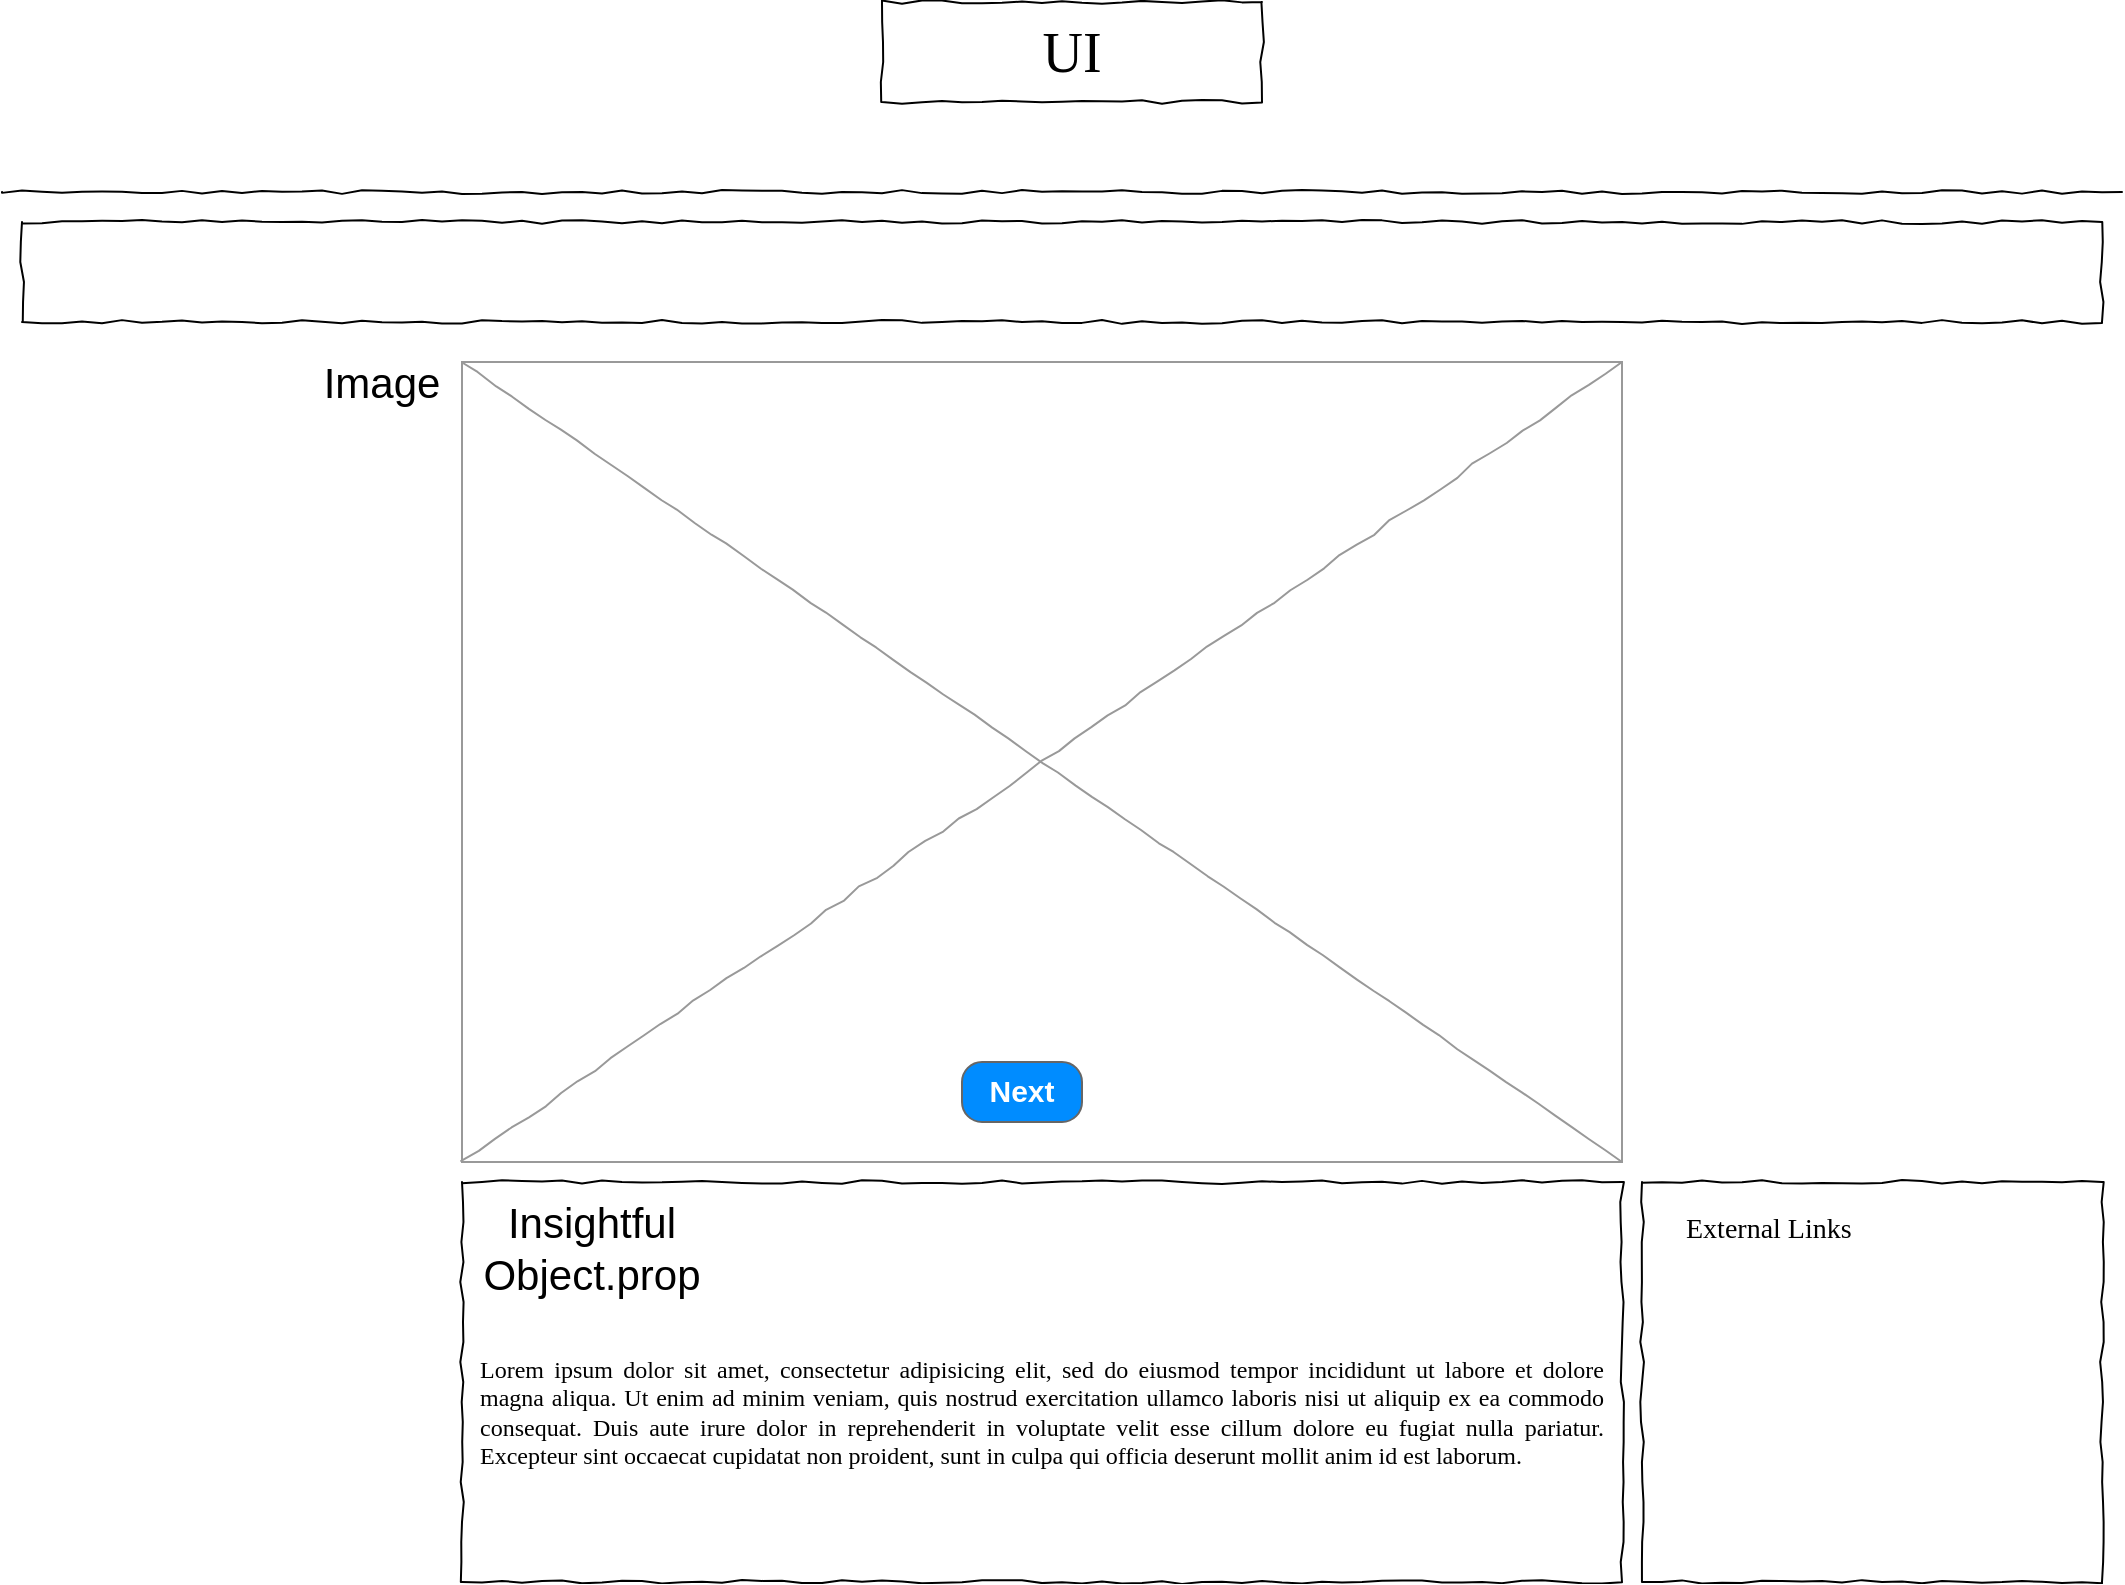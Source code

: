 <mxfile version="14.1.8" type="github" pages="4">
  <diagram name="Page-1" id="03018318-947c-dd8e-b7a3-06fadd420f32">
    <mxGraphModel dx="1639" dy="876" grid="1" gridSize="10" guides="1" tooltips="1" connect="1" arrows="1" fold="1" page="1" pageScale="1" pageWidth="1100" pageHeight="850" background="#ffffff" math="0" shadow="0">
      <root>
        <mxCell id="0" />
        <mxCell id="1" parent="0" />
        <mxCell id="677b7b8949515195-2" value="UI" style="whiteSpace=wrap;html=1;rounded=0;shadow=0;labelBackgroundColor=none;strokeWidth=1;fontFamily=Verdana;fontSize=28;align=center;comic=1;" parent="1" vertex="1">
          <mxGeometry x="460" y="50" width="190" height="50" as="geometry" />
        </mxCell>
        <mxCell id="677b7b8949515195-9" value="" style="line;strokeWidth=1;html=1;rounded=0;shadow=0;labelBackgroundColor=none;fillColor=none;fontFamily=Verdana;fontSize=14;fontColor=#000000;align=center;comic=1;" parent="1" vertex="1">
          <mxGeometry x="20" y="140" width="1060" height="10" as="geometry" />
        </mxCell>
        <mxCell id="677b7b8949515195-10" value="" style="whiteSpace=wrap;html=1;rounded=0;shadow=0;labelBackgroundColor=none;strokeWidth=1;fillColor=none;fontFamily=Verdana;fontSize=12;align=center;comic=1;" parent="1" vertex="1">
          <mxGeometry x="30" y="160" width="1040" height="50" as="geometry" />
        </mxCell>
        <mxCell id="677b7b8949515195-15" value="&lt;div style=&quot;text-align: justify&quot;&gt;&lt;span style=&quot;color: rgba(0 , 0 , 0 , 0) ; font-family: monospace ; font-size: 0px&quot;&gt;%3CmxGraphModel%3E%3Croot%3E%3CmxCell%20id%3D%220%22%2F%3E%3CmxCell%20id%3D%221%22%20parent%3D%220%22%2F%3E%3CmxCell%20id%3D%222%22%20value%3D%22Image%22%20style%3D%22text%3Bhtml%3D1%3BstrokeColor%3Dnone%3BfillColor%3Dnone%3Balign%3Dcenter%3BverticalAlign%3Dmiddle%3BwhiteSpace%3Dwrap%3Brounded%3D0%3BfontSize%3D21%3B%22%20vertex%3D%221%22%20parent%3D%221%22%3E%3CmxGeometry%20x%3D%22190%22%20y%3D%22230%22%20width%3D%2240%22%20height%3D%2220%22%20as%3D%22geometry%22%2F%3E%3C%2FmxCell%3E%3C%2Froot%3E%3C%2FmxGraphModel%3E&lt;/span&gt;&lt;span&gt;&lt;br&gt;&lt;/span&gt;&lt;/div&gt;&lt;div style=&quot;text-align: justify&quot;&gt;&lt;span&gt;&lt;br&gt;&lt;/span&gt;&lt;/div&gt;&lt;div style=&quot;text-align: justify&quot;&gt;&lt;span&gt;&lt;br&gt;&lt;/span&gt;&lt;/div&gt;&lt;div style=&quot;text-align: justify&quot;&gt;&lt;span&gt;&lt;br&gt;&lt;/span&gt;&lt;/div&gt;&lt;div style=&quot;text-align: justify&quot;&gt;&lt;span&gt;&lt;br&gt;&lt;/span&gt;&lt;/div&gt;&lt;div style=&quot;text-align: justify&quot;&gt;&lt;span&gt;Lorem ipsum dolor sit amet, consectetur adipisicing elit, sed do eiusmod tempor incididunt ut labore et dolore magna aliqua. Ut enim ad minim veniam, quis nostrud exercitation ullamco laboris nisi ut aliquip ex ea commodo consequat. Duis aute irure dolor in reprehenderit in voluptate velit esse cillum dolore eu fugiat nulla pariatur. Excepteur sint occaecat cupidatat non proident, sunt in culpa qui officia deserunt mollit anim id est laborum.&lt;/span&gt;&lt;/div&gt;" style="whiteSpace=wrap;html=1;rounded=0;shadow=0;labelBackgroundColor=none;strokeWidth=1;fillColor=none;fontFamily=Verdana;fontSize=12;align=center;verticalAlign=top;spacing=10;comic=1;" parent="1" vertex="1">
          <mxGeometry x="250" y="640" width="580" height="200" as="geometry" />
        </mxCell>
        <mxCell id="677b7b8949515195-16" value="" style="verticalLabelPosition=bottom;shadow=0;dashed=0;align=center;html=1;verticalAlign=top;strokeWidth=1;shape=mxgraph.mockup.graphics.simpleIcon;strokeColor=#999999;rounded=0;labelBackgroundColor=none;fontFamily=Verdana;fontSize=14;fontColor=#000000;comic=1;" parent="1" vertex="1">
          <mxGeometry x="250" y="230" width="580" height="400" as="geometry" />
        </mxCell>
        <mxCell id="677b7b8949515195-26" value="" style="whiteSpace=wrap;html=1;rounded=0;shadow=0;labelBackgroundColor=none;strokeWidth=1;fillColor=none;fontFamily=Verdana;fontSize=12;align=center;comic=1;" parent="1" vertex="1">
          <mxGeometry x="840" y="640" width="230" height="200" as="geometry" />
        </mxCell>
        <mxCell id="677b7b8949515195-42" value="External Links" style="text;html=1;points=[];align=left;verticalAlign=top;spacingTop=-4;fontSize=14;fontFamily=Verdana" parent="1" vertex="1">
          <mxGeometry x="860" y="653" width="170" height="20" as="geometry" />
        </mxCell>
        <mxCell id="4h4jctPzliOnnjx4pKhY-1" value="Image" style="text;html=1;strokeColor=none;fillColor=none;align=center;verticalAlign=middle;whiteSpace=wrap;rounded=0;fontSize=21;" vertex="1" parent="1">
          <mxGeometry x="190" y="230" width="40" height="20" as="geometry" />
        </mxCell>
        <mxCell id="4h4jctPzliOnnjx4pKhY-2" value="&lt;font style=&quot;font-size: 15px&quot;&gt;Next&lt;/font&gt;" style="strokeWidth=1;shadow=0;dashed=0;align=center;html=1;shape=mxgraph.mockup.buttons.button;strokeColor=#666666;fontColor=#ffffff;mainText=;buttonStyle=round;fontSize=17;fontStyle=1;fillColor=#008cff;whiteSpace=wrap;" vertex="1" parent="1">
          <mxGeometry x="500" y="580" width="60" height="30" as="geometry" />
        </mxCell>
        <mxCell id="4h4jctPzliOnnjx4pKhY-8" value="Insightful Object.prop" style="text;html=1;strokeColor=none;fillColor=none;align=center;verticalAlign=middle;whiteSpace=wrap;rounded=0;fontSize=21;" vertex="1" parent="1">
          <mxGeometry x="240" y="653" width="150" height="40" as="geometry" />
        </mxCell>
      </root>
    </mxGraphModel>
  </diagram>
  <diagram id="zmGmdxGS78DfiWs6E3hG" name="Page-2">
    <mxGraphModel dx="1639" dy="876" grid="1" gridSize="10" guides="1" tooltips="1" connect="1" arrows="1" fold="1" page="1" pageScale="1" pageWidth="827" pageHeight="1169" math="0" shadow="0">
      <root>
        <mxCell id="OkzMb20YwTvmT8Oa3cdr-0" />
        <mxCell id="OkzMb20YwTvmT8Oa3cdr-1" parent="OkzMb20YwTvmT8Oa3cdr-0" />
        <mxCell id="yHESbApCZMD7SywobxEk-0" value="" style="whiteSpace=wrap;html=1;rounded=0;shadow=0;labelBackgroundColor=none;strokeColor=#000000;strokeWidth=1;fillColor=none;fontFamily=Verdana;fontSize=12;fontColor=#000000;align=center;comic=1;" vertex="1" parent="OkzMb20YwTvmT8Oa3cdr-1">
          <mxGeometry x="100" y="120" width="1470" height="810" as="geometry" />
        </mxCell>
        <mxCell id="cEJlTuyYRtpYNmx6dZ6T-14" value="" style="whiteSpace=wrap;html=1;aspect=fixed;strokeWidth=4;fontSize=24;" vertex="1" parent="OkzMb20YwTvmT8Oa3cdr-1">
          <mxGeometry x="530" y="650" width="140" height="140" as="geometry" />
        </mxCell>
        <mxCell id="cEJlTuyYRtpYNmx6dZ6T-15" value="" style="whiteSpace=wrap;html=1;aspect=fixed;strokeWidth=4;fontSize=24;" vertex="1" parent="OkzMb20YwTvmT8Oa3cdr-1">
          <mxGeometry x="740" y="650" width="140" height="140" as="geometry" />
        </mxCell>
        <mxCell id="k2bR7vD0tmslMvNT1PfW-0" value="" style="rounded=1;whiteSpace=wrap;html=1;strokeWidth=4;fontSize=21;" vertex="1" parent="OkzMb20YwTvmT8Oa3cdr-1">
          <mxGeometry x="155" y="160" width="1335" height="720" as="geometry" />
        </mxCell>
        <mxCell id="cEJlTuyYRtpYNmx6dZ6T-4" value="" style="whiteSpace=wrap;html=1;aspect=fixed;strokeWidth=4;fontSize=24;verticalAlign=top;" vertex="1" parent="OkzMb20YwTvmT8Oa3cdr-1">
          <mxGeometry x="230" y="195" width="650" height="650" as="geometry" />
        </mxCell>
        <mxCell id="cEJlTuyYRtpYNmx6dZ6T-3" value="PhotoContainer" style="text;html=1;strokeColor=none;fillColor=none;align=center;verticalAlign=middle;whiteSpace=wrap;rounded=0;strokeWidth=4;fontStyle=1;fontSize=24;" vertex="1" parent="OkzMb20YwTvmT8Oa3cdr-1">
          <mxGeometry x="280" y="140" width="150" height="70" as="geometry" />
        </mxCell>
        <mxCell id="cEJlTuyYRtpYNmx6dZ6T-5" value="PhotoGrid" style="text;html=1;strokeColor=none;fillColor=none;align=center;verticalAlign=middle;whiteSpace=wrap;rounded=0;fontSize=24;fontStyle=1" vertex="1" parent="OkzMb20YwTvmT8Oa3cdr-1">
          <mxGeometry x="300" y="210" width="40" height="20" as="geometry" />
        </mxCell>
        <mxCell id="cEJlTuyYRtpYNmx6dZ6T-9" value="" style="whiteSpace=wrap;html=1;aspect=fixed;strokeWidth=4;fontSize=24;" vertex="1" parent="OkzMb20YwTvmT8Oa3cdr-1">
          <mxGeometry x="264" y="250" width="140" height="140" as="geometry" />
        </mxCell>
        <mxCell id="k2bR7vD0tmslMvNT1PfW-2" value="" style="whiteSpace=wrap;html=1;aspect=fixed;strokeWidth=4;fontSize=24;" vertex="1" parent="OkzMb20YwTvmT8Oa3cdr-1">
          <mxGeometry x="264" y="440" width="140" height="140" as="geometry" />
        </mxCell>
        <mxCell id="k2bR7vD0tmslMvNT1PfW-3" value="" style="whiteSpace=wrap;html=1;aspect=fixed;strokeWidth=4;fontSize=24;" vertex="1" parent="OkzMb20YwTvmT8Oa3cdr-1">
          <mxGeometry x="264" y="620" width="140" height="140" as="geometry" />
        </mxCell>
        <mxCell id="k2bR7vD0tmslMvNT1PfW-4" value="" style="whiteSpace=wrap;html=1;aspect=fixed;strokeWidth=4;fontSize=24;" vertex="1" parent="OkzMb20YwTvmT8Oa3cdr-1">
          <mxGeometry x="480" y="250" width="140" height="140" as="geometry" />
        </mxCell>
        <mxCell id="k2bR7vD0tmslMvNT1PfW-5" value="" style="whiteSpace=wrap;html=1;aspect=fixed;strokeWidth=4;fontSize=24;" vertex="1" parent="OkzMb20YwTvmT8Oa3cdr-1">
          <mxGeometry x="690" y="250" width="140" height="140" as="geometry" />
        </mxCell>
        <mxCell id="k2bR7vD0tmslMvNT1PfW-6" value="" style="whiteSpace=wrap;html=1;aspect=fixed;strokeWidth=4;fontSize=24;" vertex="1" parent="OkzMb20YwTvmT8Oa3cdr-1">
          <mxGeometry x="485" y="440" width="140" height="140" as="geometry" />
        </mxCell>
        <mxCell id="k2bR7vD0tmslMvNT1PfW-7" value="" style="whiteSpace=wrap;html=1;aspect=fixed;strokeWidth=4;fontSize=24;" vertex="1" parent="OkzMb20YwTvmT8Oa3cdr-1">
          <mxGeometry x="687" y="440" width="140" height="140" as="geometry" />
        </mxCell>
        <mxCell id="k2bR7vD0tmslMvNT1PfW-8" value="" style="whiteSpace=wrap;html=1;aspect=fixed;strokeWidth=4;fontSize=24;" vertex="1" parent="OkzMb20YwTvmT8Oa3cdr-1">
          <mxGeometry x="485" y="620" width="140" height="140" as="geometry" />
        </mxCell>
        <mxCell id="k2bR7vD0tmslMvNT1PfW-9" value="" style="whiteSpace=wrap;html=1;aspect=fixed;strokeWidth=4;fontSize=24;" vertex="1" parent="OkzMb20YwTvmT8Oa3cdr-1">
          <mxGeometry x="687" y="620" width="140" height="140" as="geometry" />
        </mxCell>
        <mxCell id="k2bR7vD0tmslMvNT1PfW-10" value="" style="rounded=0;whiteSpace=wrap;html=1;strokeWidth=4;fontSize=21;" vertex="1" parent="OkzMb20YwTvmT8Oa3cdr-1">
          <mxGeometry x="940" y="195" width="500" height="195" as="geometry" />
        </mxCell>
        <mxCell id="k2bR7vD0tmslMvNT1PfW-11" value="Photo/Location Picker" style="text;html=1;strokeColor=none;fillColor=none;align=center;verticalAlign=middle;whiteSpace=wrap;rounded=0;fontSize=21;fontStyle=1" vertex="1" parent="OkzMb20YwTvmT8Oa3cdr-1">
          <mxGeometry x="1010" y="220" width="40" height="20" as="geometry" />
        </mxCell>
        <mxCell id="k2bR7vD0tmslMvNT1PfW-12" value="Option 1" style="strokeWidth=1;shadow=0;dashed=0;align=center;html=1;shape=mxgraph.mockup.forms.comboBox;strokeColor=#999999;fillColor=#ddeeff;align=left;fillColor2=#aaddff;mainText=;fontColor=#666666;fontSize=17;spacingLeft=3;" vertex="1" parent="OkzMb20YwTvmT8Oa3cdr-1">
          <mxGeometry x="970" y="270" width="150" height="30" as="geometry" />
        </mxCell>
        <mxCell id="k2bR7vD0tmslMvNT1PfW-13" value="Option 1" style="strokeWidth=1;shadow=0;dashed=0;align=center;html=1;shape=mxgraph.mockup.forms.comboBox;strokeColor=#999999;fillColor=#ddeeff;align=left;fillColor2=#aaddff;mainText=;fontColor=#666666;fontSize=17;spacingLeft=3;" vertex="1" parent="OkzMb20YwTvmT8Oa3cdr-1">
          <mxGeometry x="1210" y="270" width="150" height="30" as="geometry" />
        </mxCell>
        <mxCell id="A5nRyX96cypssp2GpTWE-0" value="Photo" style="text;html=1;strokeColor=none;fillColor=none;align=center;verticalAlign=middle;whiteSpace=wrap;rounded=0;fontSize=19;" vertex="1" parent="OkzMb20YwTvmT8Oa3cdr-1">
          <mxGeometry x="280" y="260" width="40" height="20" as="geometry" />
        </mxCell>
      </root>
    </mxGraphModel>
  </diagram>
  <diagram id="eBFzqkjWwGh5Mb0Sj05I" name="Page-4">
    <mxGraphModel dx="1639" dy="876" grid="1" gridSize="10" guides="1" tooltips="1" connect="1" arrows="1" fold="1" page="1" pageScale="1" pageWidth="827" pageHeight="1169" math="0" shadow="0">
      <root>
        <mxCell id="hxcBPby-BTjeihng6vHj-0" />
        <mxCell id="hxcBPby-BTjeihng6vHj-1" parent="hxcBPby-BTjeihng6vHj-0" />
        <mxCell id="J9Jd6XH2ds8hbBK8N2th-0" value="" style="rounded=0;whiteSpace=wrap;html=1;strokeWidth=4;fontSize=21;fillColor=#f8cecc;strokeColor=#b85450;" vertex="1" parent="hxcBPby-BTjeihng6vHj-1">
          <mxGeometry x="290" y="60" width="270" height="90" as="geometry" />
        </mxCell>
        <mxCell id="J9Jd6XH2ds8hbBK8N2th-1" value="Photo Container" style="text;html=1;strokeColor=none;fillColor=none;align=center;verticalAlign=middle;whiteSpace=wrap;rounded=0;fontSize=21;" vertex="1" parent="hxcBPby-BTjeihng6vHj-1">
          <mxGeometry x="405" y="20" width="40" height="20" as="geometry" />
        </mxCell>
        <mxCell id="qpttxDpWk19ikilLY3t_-0" value="State: Photo Data" style="text;html=1;strokeColor=none;fillColor=none;align=center;verticalAlign=middle;whiteSpace=wrap;rounded=0;fontSize=19;" vertex="1" parent="hxcBPby-BTjeihng6vHj-1">
          <mxGeometry x="290" y="70" width="170" height="30" as="geometry" />
        </mxCell>
        <mxCell id="qpttxDpWk19ikilLY3t_-3" value="Props: None" style="text;html=1;strokeColor=none;fillColor=none;align=center;verticalAlign=middle;whiteSpace=wrap;rounded=0;fontSize=19;" vertex="1" parent="hxcBPby-BTjeihng6vHj-1">
          <mxGeometry x="270" y="110" width="170" height="20" as="geometry" />
        </mxCell>
        <mxCell id="qpttxDpWk19ikilLY3t_-4" value="" style="endArrow=classic;html=1;fontSize=19;exitX=0.5;exitY=1;exitDx=0;exitDy=0;" edge="1" parent="hxcBPby-BTjeihng6vHj-1" source="J9Jd6XH2ds8hbBK8N2th-0">
          <mxGeometry width="50" height="50" relative="1" as="geometry">
            <mxPoint x="420" y="300" as="sourcePoint" />
            <mxPoint x="590" y="230" as="targetPoint" />
          </mxGeometry>
        </mxCell>
        <mxCell id="qpttxDpWk19ikilLY3t_-5" value="" style="endArrow=classic;html=1;fontSize=19;" edge="1" parent="hxcBPby-BTjeihng6vHj-1">
          <mxGeometry width="50" height="50" relative="1" as="geometry">
            <mxPoint x="430" y="150" as="sourcePoint" />
            <mxPoint x="270" y="230" as="targetPoint" />
          </mxGeometry>
        </mxCell>
        <mxCell id="qpttxDpWk19ikilLY3t_-6" value="" style="rounded=0;whiteSpace=wrap;html=1;strokeWidth=4;fontSize=21;fillColor=#dae8fc;strokeColor=#6c8ebf;" vertex="1" parent="hxcBPby-BTjeihng6vHj-1">
          <mxGeometry x="100" y="270" width="270" height="90" as="geometry" />
        </mxCell>
        <mxCell id="qpttxDpWk19ikilLY3t_-7" value="" style="rounded=0;whiteSpace=wrap;html=1;strokeWidth=4;fontSize=21;fillColor=#e1d5e7;strokeColor=#9673a6;" vertex="1" parent="hxcBPby-BTjeihng6vHj-1">
          <mxGeometry x="500" y="270" width="270" height="90" as="geometry" />
        </mxCell>
        <mxCell id="kuNKKmNybLy-PxvKEmGZ-0" value="State:" style="text;html=1;strokeColor=none;fillColor=none;align=center;verticalAlign=middle;whiteSpace=wrap;rounded=0;fontSize=19;" vertex="1" parent="hxcBPby-BTjeihng6vHj-1">
          <mxGeometry x="90" y="280" width="170" height="30" as="geometry" />
        </mxCell>
        <mxCell id="kuNKKmNybLy-PxvKEmGZ-2" value="Props: Photo Data" style="text;html=1;strokeColor=none;fillColor=none;align=center;verticalAlign=middle;whiteSpace=wrap;rounded=0;fontSize=19;" vertex="1" parent="hxcBPby-BTjeihng6vHj-1">
          <mxGeometry x="140" y="320" width="170" height="20" as="geometry" />
        </mxCell>
        <mxCell id="4BSFlWtt9-oHdBHwx7mr-0" value="Photo Grid" style="text;html=1;strokeColor=none;fillColor=none;align=center;verticalAlign=middle;whiteSpace=wrap;rounded=0;fontSize=19;" vertex="1" parent="hxcBPby-BTjeihng6vHj-1">
          <mxGeometry x="120" y="240" width="120" height="20" as="geometry" />
        </mxCell>
        <mxCell id="rVcON3iX7BGQ9CVVPyWA-1" value="Location PIcker" style="text;html=1;strokeColor=none;fillColor=none;align=center;verticalAlign=middle;whiteSpace=wrap;rounded=0;fontSize=19;" vertex="1" parent="hxcBPby-BTjeihng6vHj-1">
          <mxGeometry x="480" y="240" width="170" height="20" as="geometry" />
        </mxCell>
        <mxCell id="AIoTfkTDQRmSgLCEQaAU-0" value="" style="rounded=0;whiteSpace=wrap;html=1;strokeWidth=4;fontSize=21;fillColor=#ffe6cc;strokeColor=#d79b00;" vertex="1" parent="hxcBPby-BTjeihng6vHj-1">
          <mxGeometry x="100" y="480" width="270" height="90" as="geometry" />
        </mxCell>
        <mxCell id="AIoTfkTDQRmSgLCEQaAU-1" value="" style="endArrow=classic;html=1;fontSize=19;" edge="1" parent="hxcBPby-BTjeihng6vHj-1">
          <mxGeometry width="50" height="50" relative="1" as="geometry">
            <mxPoint x="220" y="370" as="sourcePoint" />
            <mxPoint x="220" y="460" as="targetPoint" />
          </mxGeometry>
        </mxCell>
        <mxCell id="AIoTfkTDQRmSgLCEQaAU-2" value="State: None" style="text;html=1;strokeColor=none;fillColor=none;align=center;verticalAlign=middle;whiteSpace=wrap;rounded=0;fontSize=19;" vertex="1" parent="hxcBPby-BTjeihng6vHj-1">
          <mxGeometry x="140" y="490" width="170" height="30" as="geometry" />
        </mxCell>
        <mxCell id="AIoTfkTDQRmSgLCEQaAU-3" value="Props: Photo Object" style="text;html=1;strokeColor=none;fillColor=none;align=center;verticalAlign=middle;whiteSpace=wrap;rounded=0;fontSize=19;" vertex="1" parent="hxcBPby-BTjeihng6vHj-1">
          <mxGeometry x="140" y="530" width="200" height="30" as="geometry" />
        </mxCell>
      </root>
    </mxGraphModel>
  </diagram>
  <diagram id="HexjTDmmfdZT9CCn-_94" name="Page-3">
    <mxGraphModel dx="1639" dy="876" grid="1" gridSize="10" guides="1" tooltips="1" connect="1" arrows="1" fold="1" page="1" pageScale="1" pageWidth="827" pageHeight="1169" math="0" shadow="0">
      <root>
        <mxCell id="JRbCmGWKsJUmuZrnRMVa-0" />
        <mxCell id="JRbCmGWKsJUmuZrnRMVa-1" parent="JRbCmGWKsJUmuZrnRMVa-0" />
      </root>
    </mxGraphModel>
  </diagram>
</mxfile>
